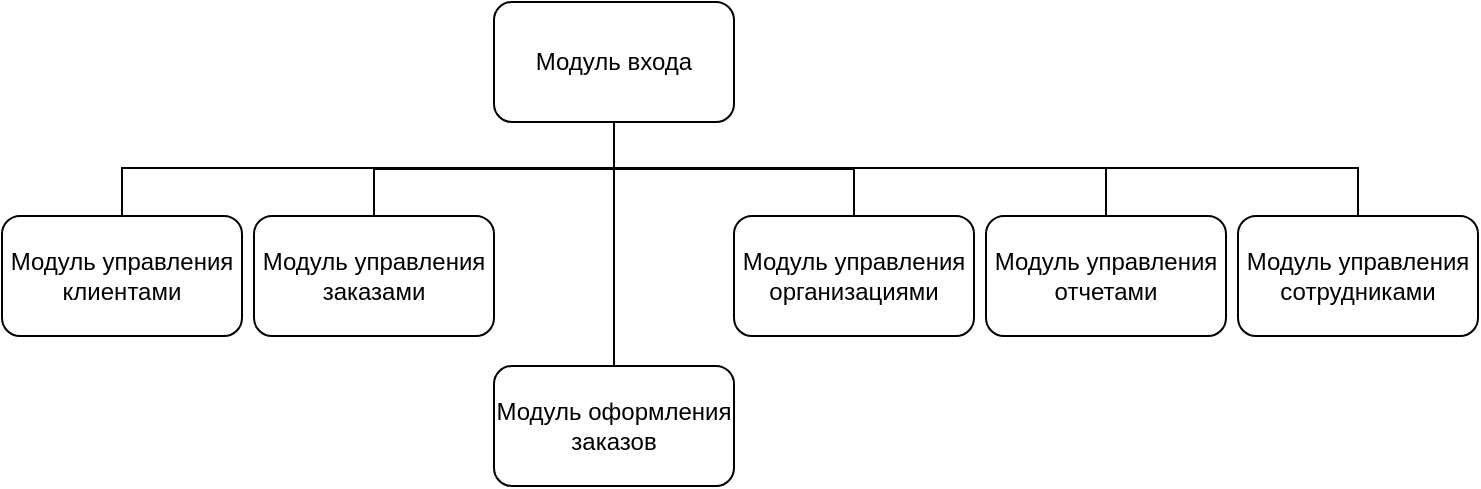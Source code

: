 <mxfile version="24.7.17">
  <diagram name="Страница — 1" id="tnExFFJH4bviw5SdK5DE">
    <mxGraphModel dx="1595" dy="1082" grid="0" gridSize="10" guides="1" tooltips="1" connect="1" arrows="1" fold="1" page="0" pageScale="1" pageWidth="827" pageHeight="1169" math="0" shadow="0">
      <root>
        <mxCell id="0" />
        <mxCell id="1" parent="0" />
        <mxCell id="My_ant0x71E1CWfw1F6z-5" style="edgeStyle=orthogonalEdgeStyle;rounded=0;orthogonalLoop=1;jettySize=auto;html=1;exitX=0.5;exitY=1;exitDx=0;exitDy=0;entryX=0.5;entryY=0;entryDx=0;entryDy=0;endArrow=none;endFill=0;" edge="1" parent="1" source="iRgumTczw0-v8ycyqag1-1" target="iRgumTczw0-v8ycyqag1-2">
          <mxGeometry relative="1" as="geometry" />
        </mxCell>
        <mxCell id="My_ant0x71E1CWfw1F6z-6" style="edgeStyle=orthogonalEdgeStyle;rounded=0;orthogonalLoop=1;jettySize=auto;html=1;endArrow=none;endFill=0;" edge="1" parent="1" source="iRgumTczw0-v8ycyqag1-1" target="iRgumTczw0-v8ycyqag1-3">
          <mxGeometry relative="1" as="geometry" />
        </mxCell>
        <mxCell id="My_ant0x71E1CWfw1F6z-7" style="edgeStyle=orthogonalEdgeStyle;rounded=0;orthogonalLoop=1;jettySize=auto;html=1;endArrow=none;endFill=0;" edge="1" parent="1" source="iRgumTczw0-v8ycyqag1-1" target="My_ant0x71E1CWfw1F6z-2">
          <mxGeometry relative="1" as="geometry">
            <Array as="points">
              <mxPoint x="202" y="79" />
              <mxPoint x="448" y="79" />
            </Array>
          </mxGeometry>
        </mxCell>
        <mxCell id="My_ant0x71E1CWfw1F6z-8" style="edgeStyle=orthogonalEdgeStyle;rounded=0;orthogonalLoop=1;jettySize=auto;html=1;endArrow=none;endFill=0;" edge="1" parent="1" source="iRgumTczw0-v8ycyqag1-1" target="My_ant0x71E1CWfw1F6z-3">
          <mxGeometry relative="1" as="geometry">
            <Array as="points">
              <mxPoint x="202" y="79" />
              <mxPoint x="574" y="79" />
            </Array>
          </mxGeometry>
        </mxCell>
        <mxCell id="My_ant0x71E1CWfw1F6z-9" style="edgeStyle=orthogonalEdgeStyle;rounded=0;orthogonalLoop=1;jettySize=auto;html=1;endArrow=none;endFill=0;" edge="1" parent="1" source="iRgumTczw0-v8ycyqag1-1" target="iRgumTczw0-v8ycyqag1-4">
          <mxGeometry relative="1" as="geometry" />
        </mxCell>
        <mxCell id="My_ant0x71E1CWfw1F6z-10" style="edgeStyle=orthogonalEdgeStyle;rounded=0;orthogonalLoop=1;jettySize=auto;html=1;endArrow=none;endFill=0;" edge="1" parent="1" source="iRgumTczw0-v8ycyqag1-1" target="My_ant0x71E1CWfw1F6z-1">
          <mxGeometry relative="1" as="geometry">
            <Array as="points">
              <mxPoint x="202" y="79" />
              <mxPoint x="-44" y="79" />
            </Array>
          </mxGeometry>
        </mxCell>
        <mxCell id="iRgumTczw0-v8ycyqag1-1" value="Модуль входа" style="rounded=1;whiteSpace=wrap;html=1;" parent="1" vertex="1">
          <mxGeometry x="142" y="-4" width="120" height="60" as="geometry" />
        </mxCell>
        <mxCell id="iRgumTczw0-v8ycyqag1-2" value="Модуль оформления заказов" style="rounded=1;whiteSpace=wrap;html=1;" parent="1" vertex="1">
          <mxGeometry x="142" y="178" width="120" height="60" as="geometry" />
        </mxCell>
        <mxCell id="iRgumTczw0-v8ycyqag1-3" value="Модуль управления организациями" style="rounded=1;whiteSpace=wrap;html=1;" parent="1" vertex="1">
          <mxGeometry x="262" y="103" width="120" height="60" as="geometry" />
        </mxCell>
        <mxCell id="iRgumTczw0-v8ycyqag1-4" value="Модуль управления заказами" style="rounded=1;whiteSpace=wrap;html=1;" parent="1" vertex="1">
          <mxGeometry x="22" y="103" width="120" height="60" as="geometry" />
        </mxCell>
        <mxCell id="My_ant0x71E1CWfw1F6z-1" value="Модуль управления клиентами" style="rounded=1;whiteSpace=wrap;html=1;" vertex="1" parent="1">
          <mxGeometry x="-104" y="103" width="120" height="60" as="geometry" />
        </mxCell>
        <mxCell id="My_ant0x71E1CWfw1F6z-2" value="Модуль управления отчетами" style="rounded=1;whiteSpace=wrap;html=1;" vertex="1" parent="1">
          <mxGeometry x="388" y="103" width="120" height="60" as="geometry" />
        </mxCell>
        <mxCell id="My_ant0x71E1CWfw1F6z-3" value="Модуль управления сотрудниками" style="rounded=1;whiteSpace=wrap;html=1;" vertex="1" parent="1">
          <mxGeometry x="514" y="103" width="120" height="60" as="geometry" />
        </mxCell>
      </root>
    </mxGraphModel>
  </diagram>
</mxfile>
